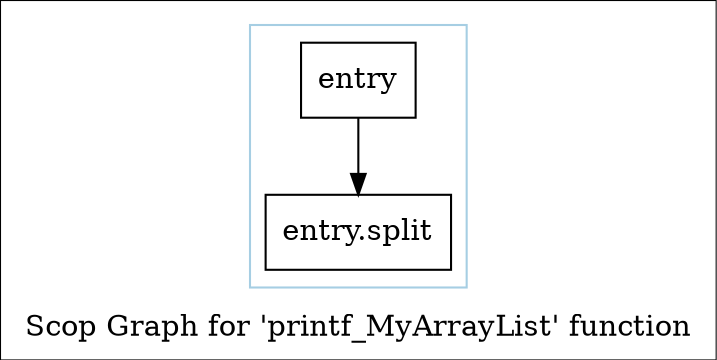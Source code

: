 digraph "Scop Graph for 'printf_MyArrayList' function" {
	label="Scop Graph for 'printf_MyArrayList' function";

	Node0xd0ffa60 [shape=record,label="{entry}"];
	Node0xd0ffa60 -> Node0xd1232f0;
	Node0xd1232f0 [shape=record,label="{entry.split}"];
	colorscheme = "paired12"
        subgraph cluster_0xd0cb4e0 {
          label = "";
          style = solid;
          color = 1
          Node0xd0ffa60;
          Node0xd1232f0;
        }
}
